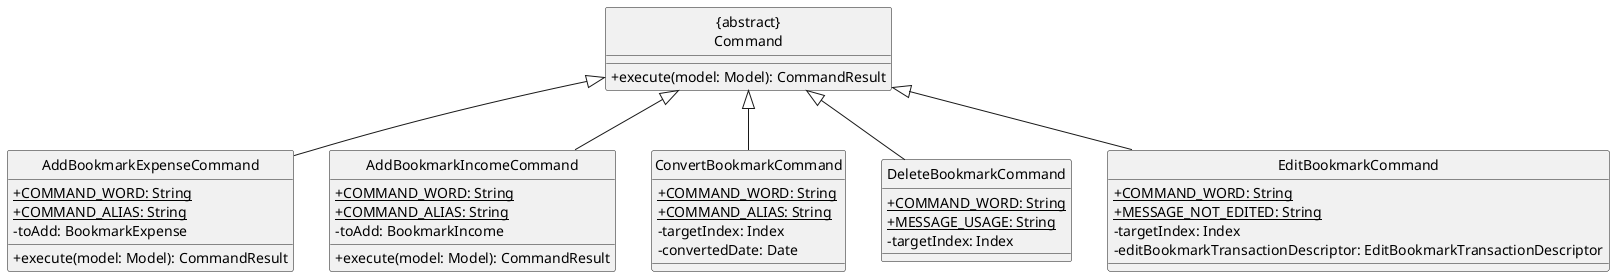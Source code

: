 @startuml
skinparam classAttributeIconSize 0

class "{abstract}\nCommand" as Command{
+ execute(model: Model): CommandResult
}
class AddBookmarkExpenseCommand {
{static} + COMMAND_WORD: String
{static} + COMMAND_ALIAS: String
- toAdd: BookmarkExpense
+ execute(model: Model): CommandResult
}
class AddBookmarkIncomeCommand {
{static} + COMMAND_WORD: String
{static} + COMMAND_ALIAS: String
- toAdd: BookmarkIncome
+ execute(model: Model): CommandResult
}
class ConvertBookmarkCommand {
{static} + COMMAND_WORD: String
{static} + COMMAND_ALIAS: String
- targetIndex: Index
- convertedDate: Date
}
'class ConvertBookmarkExpenseCommand {
'{static} + MESSAGE_CONVERT_BOOKMARK_EXPENSE_SUCCESS: String
'+ execute(model: Model): CommandResult
'}
'class ConvertBookmarkIncomeCommand {
'{static} + MESSAGE_CONVERT_BOOKMARK_INCOME_SUCCESS: String
'+ execute(model: Model): CommandResult
'}
class DeleteBookmarkCommand {
{static} + COMMAND_WORD: String
{static} + MESSAGE_USAGE: String
- targetIndex: Index
}
'class DeleteBookmarkExpenseCommand {
'{static} + MESSAGE_DELETE_BOOKMARK_EXPENSE_SUCCESS: String
'+ execute(model: Model): CommandResult
'}
'class DeleteBookmarkIncomeCommand {
'{static} + MESSAGE_DELETE_BOOKMARK_INCOME_SUCCESS: String
'+ execute(model: Model): CommandResult
'}
class EditBookmarkCommand {
{static} + COMMAND_WORD: String
{static} + MESSAGE_NOT_EDITED: String
- targetIndex: Index
- editBookmarkTransactionDescriptor: EditBookmarkTransactionDescriptor
}
'class EditBookmarkExpenseCommand {
'{static} + MESSAGE_EDIT_BOOKMARK_EXPENSE_SUCCESS: String
'+ execute(model: Model): CommandResult
'}
'class EditBookmarkIncomeCommand {
'{static} + MESSAGE_EDIT_BOOKMARK_INCOME_SUCCESS: String
'+ execute(model: Model): CommandResult
'}


Command <|-- AddBookmarkExpenseCommand
Command <|-- AddBookmarkIncomeCommand
Command <|-- DeleteBookmarkCommand
Command <|-- ConvertBookmarkCommand
Command <|-- EditBookmarkCommand
'DeleteBookmarkCommand <|-- DeleteBookmarkExpenseCommand
'DeleteBookmarkCommand <|-- DeleteBookmarkIncomeCommand
'ConvertBookmarkCommand <|-- ConvertBookmarkExpenseCommand
'ConvertBookmarkCommand <|-- ConvertBookmarkIncomeCommand
'EditBookmarkCommand <|-- EditBookmarkExpenseCommand
'EditBookmarkCommand <|-- EditBookmarkIncomeCommand

hide circle
@enduml
